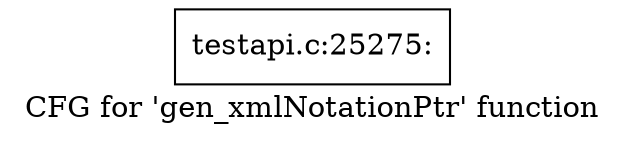 digraph "CFG for 'gen_xmlNotationPtr' function" {
	label="CFG for 'gen_xmlNotationPtr' function";

	Node0x4e86800 [shape=record,label="{testapi.c:25275:}"];
}
